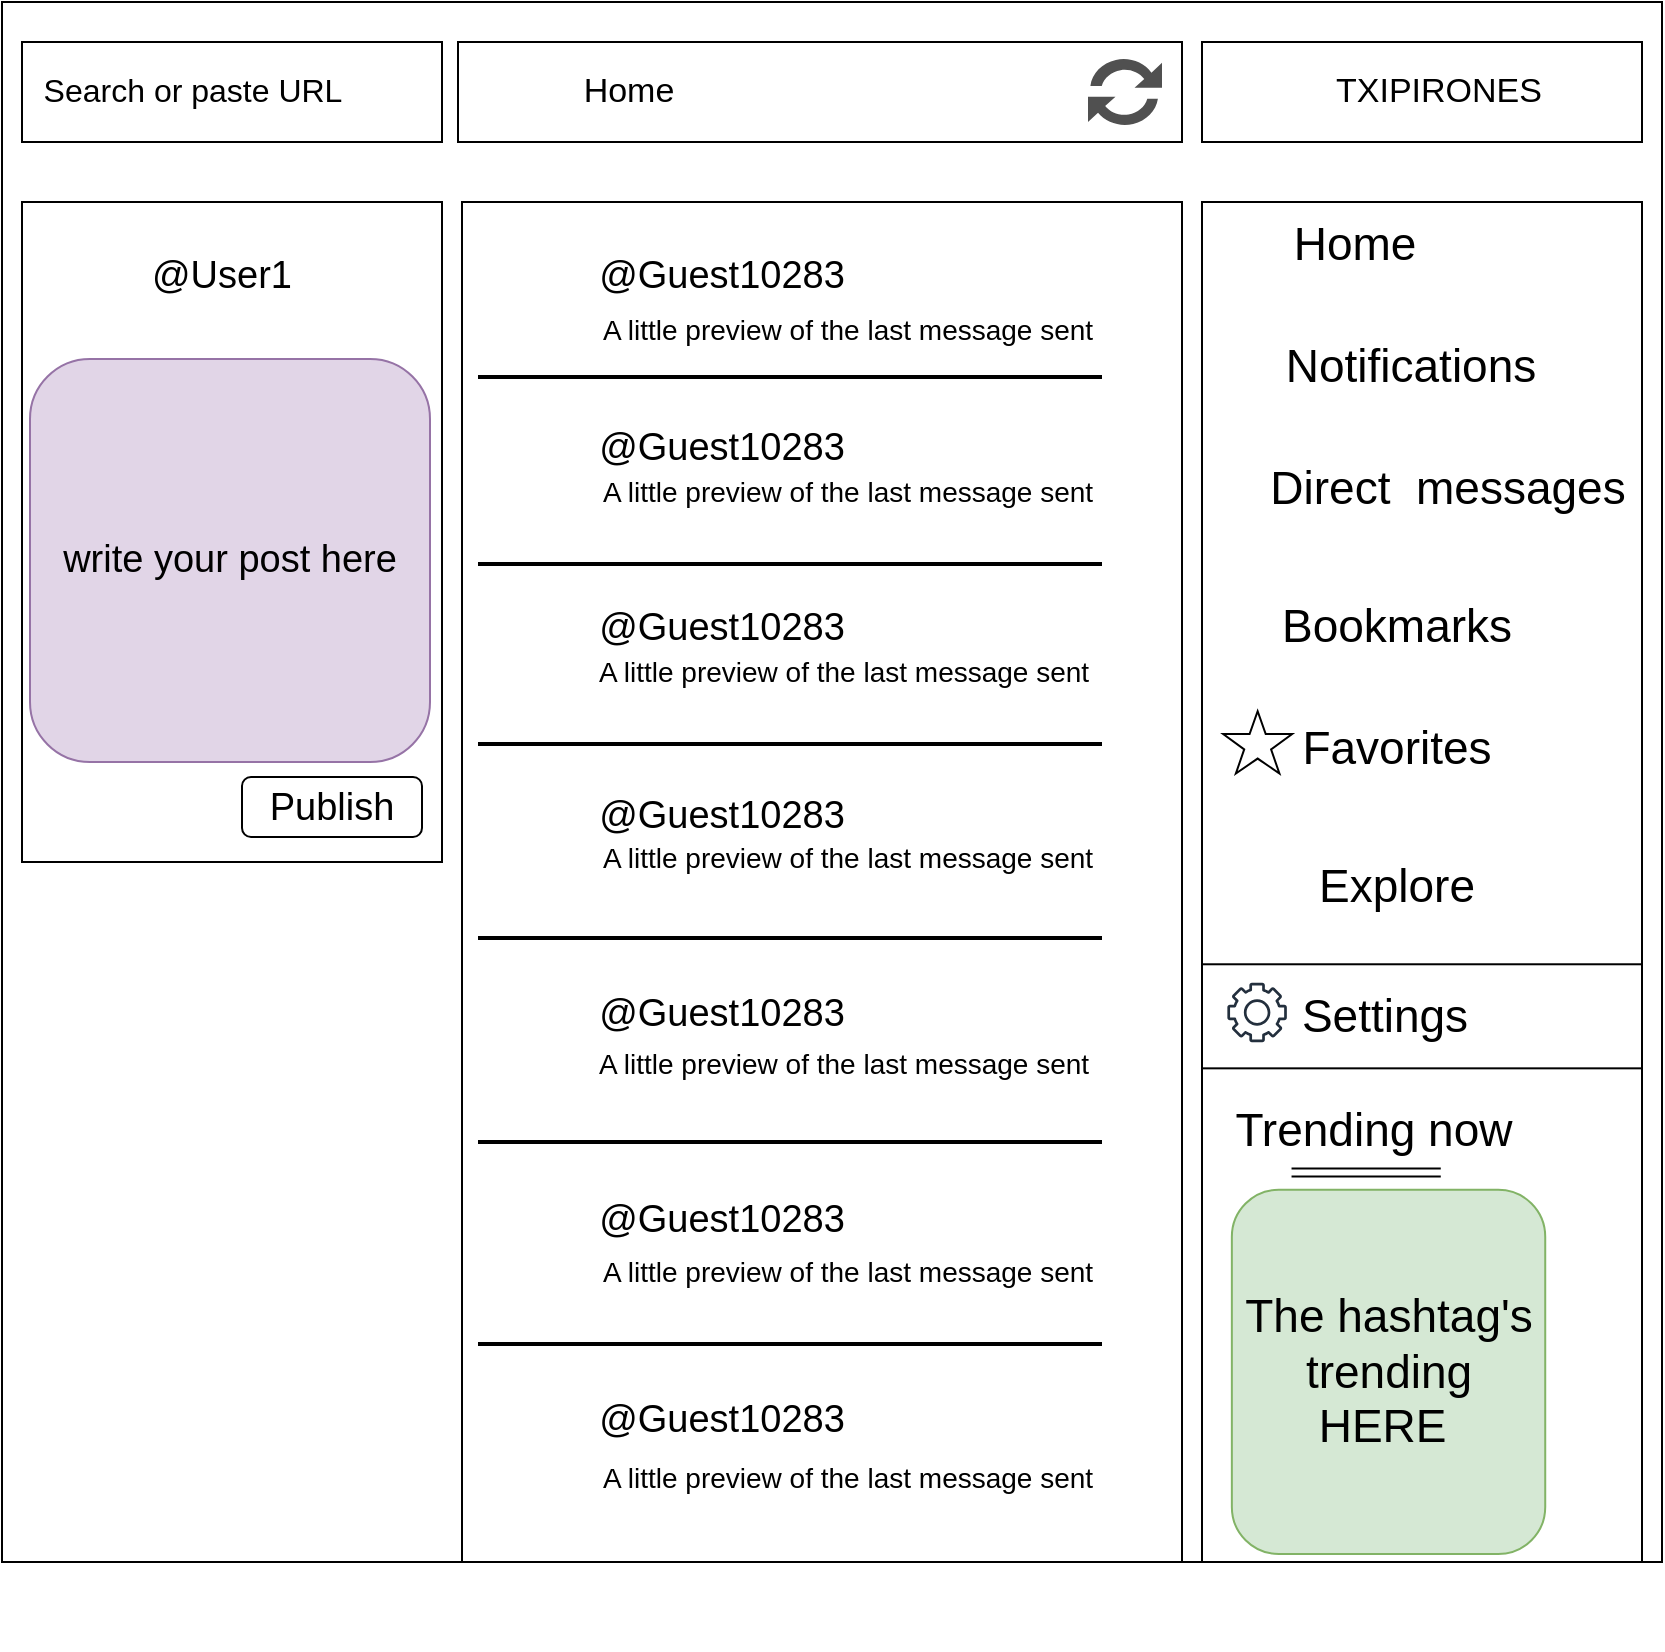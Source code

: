 <mxfile version="20.8.22" type="github">
  <diagram name="Página-1" id="4dHzZsptHQg3HBI9nLZd">
    <mxGraphModel dx="993" dy="578" grid="1" gridSize="10" guides="1" tooltips="1" connect="1" arrows="1" fold="1" page="1" pageScale="1" pageWidth="826" pageHeight="1169" math="0" shadow="0">
      <root>
        <mxCell id="0" />
        <mxCell id="1" parent="0" />
        <mxCell id="grURZ6qr8ntuf9e2Mi8L-34" value="" style="rounded=0;whiteSpace=wrap;html=1;fontSize=20;" vertex="1" parent="1">
          <mxGeometry y="30" width="830" height="780" as="geometry" />
        </mxCell>
        <mxCell id="grURZ6qr8ntuf9e2Mi8L-33" value="" style="rounded=0;whiteSpace=wrap;html=1;fontSize=20;" vertex="1" parent="1">
          <mxGeometry x="230" y="130" width="360" height="680" as="geometry" />
        </mxCell>
        <mxCell id="grURZ6qr8ntuf9e2Mi8L-32" value="" style="rounded=0;whiteSpace=wrap;html=1;fontSize=20;" vertex="1" parent="1">
          <mxGeometry x="10" y="130" width="210" height="330" as="geometry" />
        </mxCell>
        <mxCell id="f9uXbdRx_iF1wwkuBuDu-3" value="" style="rounded=0;whiteSpace=wrap;html=1;" parent="1" vertex="1">
          <mxGeometry x="10" y="50" width="210" height="50" as="geometry" />
        </mxCell>
        <mxCell id="f9uXbdRx_iF1wwkuBuDu-4" value="" style="rounded=0;whiteSpace=wrap;html=1;" parent="1" vertex="1">
          <mxGeometry x="228" y="50" width="362" height="50" as="geometry" />
        </mxCell>
        <mxCell id="f9uXbdRx_iF1wwkuBuDu-5" value="" style="rounded=0;whiteSpace=wrap;html=1;" parent="1" vertex="1">
          <mxGeometry x="600" y="50" width="220" height="50" as="geometry" />
        </mxCell>
        <mxCell id="f9uXbdRx_iF1wwkuBuDu-6" value="" style="shape=image;html=1;verticalAlign=top;verticalLabelPosition=bottom;labelBackgroundColor=#ffffff;imageAspect=0;aspect=fixed;image=https://cdn1.iconfinder.com/data/icons/sea-24/32/Artboard_10sea-128.png" parent="1" vertex="1">
          <mxGeometry x="611" y="55" width="40" height="40" as="geometry" />
        </mxCell>
        <mxCell id="f9uXbdRx_iF1wwkuBuDu-7" value="&lt;font style=&quot;font-size: 17px;&quot;&gt;TXIPIRONES&lt;/font&gt;" style="text;html=1;align=center;verticalAlign=middle;resizable=0;points=[];autosize=1;strokeColor=none;fillColor=none;" parent="1" vertex="1">
          <mxGeometry x="653" y="60" width="130" height="30" as="geometry" />
        </mxCell>
        <mxCell id="f9uXbdRx_iF1wwkuBuDu-8" value="&lt;font style=&quot;font-size: 16px;&quot;&gt;Search or paste URL&lt;/font&gt;" style="text;html=1;align=center;verticalAlign=middle;resizable=0;points=[];autosize=1;strokeColor=none;fillColor=none;fontSize=17;" parent="1" vertex="1">
          <mxGeometry x="10" y="60" width="170" height="30" as="geometry" />
        </mxCell>
        <mxCell id="f9uXbdRx_iF1wwkuBuDu-9" value="" style="shape=image;html=1;verticalAlign=top;verticalLabelPosition=bottom;labelBackgroundColor=#ffffff;imageAspect=0;aspect=fixed;image=https://cdn4.iconfinder.com/data/icons/evil-icons-user-interface/64/magnifier-128.png;fontSize=16;imageBackground=none;imageBorder=none;" parent="1" vertex="1">
          <mxGeometry x="175" y="55" width="39" height="39" as="geometry" />
        </mxCell>
        <mxCell id="f9uXbdRx_iF1wwkuBuDu-10" value="&lt;font style=&quot;font-size: 17px;&quot;&gt;Home&lt;/font&gt;" style="text;html=1;align=center;verticalAlign=middle;resizable=0;points=[];autosize=1;strokeColor=none;fillColor=none;fontSize=16;" parent="1" vertex="1">
          <mxGeometry x="278" y="59.5" width="70" height="30" as="geometry" />
        </mxCell>
        <mxCell id="f9uXbdRx_iF1wwkuBuDu-11" value="" style="sketch=0;pointerEvents=1;shadow=0;dashed=0;html=1;strokeColor=none;labelPosition=center;verticalLabelPosition=bottom;verticalAlign=top;align=center;fillColor=#505050;shape=mxgraph.mscae.intune.update;fontFamily=Helvetica;fontSize=23;" parent="1" vertex="1">
          <mxGeometry x="543" y="57.5" width="37" height="35" as="geometry" />
        </mxCell>
        <mxCell id="f9uXbdRx_iF1wwkuBuDu-13" value="" style="shape=image;html=1;verticalAlign=top;verticalLabelPosition=bottom;labelBackgroundColor=#ffffff;imageAspect=0;aspect=fixed;image=https://cdn1.iconfinder.com/data/icons/sea-24/32/Artboard_26sea-128.png;fontSize=23;" parent="1" vertex="1">
          <mxGeometry x="238" y="51" width="48" height="48" as="geometry" />
        </mxCell>
        <mxCell id="f9uXbdRx_iF1wwkuBuDu-14" value="&lt;font style=&quot;font-size: 19px;&quot;&gt;@User1&lt;/font&gt;" style="text;html=1;strokeColor=none;fillColor=none;align=center;verticalAlign=middle;whiteSpace=wrap;rounded=0;fontSize=23;fontFamily=Helvetica;" parent="1" vertex="1">
          <mxGeometry x="80" y="150" width="60" height="30" as="geometry" />
        </mxCell>
        <mxCell id="f9uXbdRx_iF1wwkuBuDu-15" value="" style="shape=image;html=1;verticalAlign=top;verticalLabelPosition=bottom;labelBackgroundColor=#ffffff;imageAspect=0;aspect=fixed;image=https://cdn1.iconfinder.com/data/icons/ui-essential-17/32/UI_Essential_Outline_1_essential-app-ui-avatar-profile-user-account-128.png;fontFamily=Helvetica;fontSize=23;" parent="1" vertex="1">
          <mxGeometry x="20" y="150" width="50" height="50" as="geometry" />
        </mxCell>
        <mxCell id="f9uXbdRx_iF1wwkuBuDu-16" value="write your post here" style="rounded=1;whiteSpace=wrap;html=1;fontFamily=Helvetica;fontSize=19;fillColor=#e1d5e7;strokeColor=#9673a6;" parent="1" vertex="1">
          <mxGeometry x="14" y="208.5" width="200" height="201.5" as="geometry" />
        </mxCell>
        <mxCell id="f9uXbdRx_iF1wwkuBuDu-17" value="Publish" style="rounded=1;whiteSpace=wrap;html=1;fontFamily=Helvetica;fontSize=19;" parent="1" vertex="1">
          <mxGeometry x="120" y="417.5" width="90" height="30" as="geometry" />
        </mxCell>
        <mxCell id="f9uXbdRx_iF1wwkuBuDu-39" value="" style="group" parent="1" vertex="1" connectable="0">
          <mxGeometry x="535" y="130" width="285" height="724.0" as="geometry" />
        </mxCell>
        <mxCell id="f9uXbdRx_iF1wwkuBuDu-40" value="" style="group" parent="f9uXbdRx_iF1wwkuBuDu-39" vertex="1" connectable="0">
          <mxGeometry x="65" width="220" height="680" as="geometry" />
        </mxCell>
        <mxCell id="grURZ6qr8ntuf9e2Mi8L-31" value="" style="rounded=0;whiteSpace=wrap;html=1;fontSize=20;" vertex="1" parent="f9uXbdRx_iF1wwkuBuDu-40">
          <mxGeometry width="220" height="680" as="geometry" />
        </mxCell>
        <mxCell id="f9uXbdRx_iF1wwkuBuDu-20" value="Home" style="text;html=1;strokeColor=none;fillColor=none;align=center;verticalAlign=middle;whiteSpace=wrap;rounded=0;fontSize=23;fontFamily=Helvetica;" parent="f9uXbdRx_iF1wwkuBuDu-40" vertex="1">
          <mxGeometry x="54.469" y="7.371" width="44.769" height="26.884" as="geometry" />
        </mxCell>
        <mxCell id="f9uXbdRx_iF1wwkuBuDu-21" value="" style="shape=image;html=1;verticalAlign=top;verticalLabelPosition=bottom;labelBackgroundColor=#ffffff;imageAspect=0;aspect=fixed;image=https://cdn1.iconfinder.com/data/icons/sea-24/32/Artboard_26sea-128.png;fontSize=23;" parent="f9uXbdRx_iF1wwkuBuDu-40" vertex="1">
          <mxGeometry x="7.648" y="7.37" width="29.739" height="29.739" as="geometry" />
        </mxCell>
        <mxCell id="f9uXbdRx_iF1wwkuBuDu-22" value="Notifications" style="text;html=1;strokeColor=none;fillColor=none;align=center;verticalAlign=middle;whiteSpace=wrap;rounded=0;fontSize=23;fontFamily=Helvetica;" parent="f9uXbdRx_iF1wwkuBuDu-40" vertex="1">
          <mxGeometry x="82.077" y="68.944" width="44.769" height="26.017" as="geometry" />
        </mxCell>
        <mxCell id="f9uXbdRx_iF1wwkuBuDu-23" value="" style="shape=image;html=1;verticalAlign=top;verticalLabelPosition=bottom;labelBackgroundColor=#ffffff;imageAspect=0;aspect=fixed;image=https://cdn4.iconfinder.com/data/icons/ionicons/512/icon-ios7-bell-128.png;fontFamily=Helvetica;fontSize=23;" parent="f9uXbdRx_iF1wwkuBuDu-40" vertex="1">
          <mxGeometry x="3.931" y="63.37" width="37.174" height="37.174" as="geometry" />
        </mxCell>
        <mxCell id="f9uXbdRx_iF1wwkuBuDu-24" value="Direct&amp;nbsp; messages" style="text;html=1;strokeColor=none;fillColor=none;align=center;verticalAlign=middle;whiteSpace=wrap;rounded=0;fontSize=23;fontFamily=Helvetica;" parent="f9uXbdRx_iF1wwkuBuDu-40" vertex="1">
          <mxGeometry x="33" y="129.65" width="180" height="26.02" as="geometry" />
        </mxCell>
        <mxCell id="f9uXbdRx_iF1wwkuBuDu-25" value="" style="shape=image;html=1;verticalAlign=top;verticalLabelPosition=bottom;labelBackgroundColor=#ffffff;imageAspect=0;aspect=fixed;image=https://cdn4.iconfinder.com/data/icons/ionicons/512/icon-at-128.png;fontFamily=Helvetica;fontSize=23;" parent="f9uXbdRx_iF1wwkuBuDu-40" vertex="1">
          <mxGeometry x="4.13" y="126.03" width="33.26" height="33.26" as="geometry" />
        </mxCell>
        <mxCell id="f9uXbdRx_iF1wwkuBuDu-26" value="Bookmarks" style="text;html=1;strokeColor=none;fillColor=none;align=center;verticalAlign=middle;whiteSpace=wrap;rounded=0;fontSize=23;fontFamily=Helvetica;" parent="f9uXbdRx_iF1wwkuBuDu-40" vertex="1">
          <mxGeometry x="74.615" y="199.028" width="44.769" height="26.017" as="geometry" />
        </mxCell>
        <mxCell id="f9uXbdRx_iF1wwkuBuDu-27" value="Favorites" style="text;html=1;strokeColor=none;fillColor=none;align=center;verticalAlign=middle;whiteSpace=wrap;rounded=0;fontSize=23;fontFamily=Helvetica;" parent="f9uXbdRx_iF1wwkuBuDu-40" vertex="1">
          <mxGeometry x="74.615" y="259.733" width="44.769" height="26.017" as="geometry" />
        </mxCell>
        <mxCell id="f9uXbdRx_iF1wwkuBuDu-28" value="" style="verticalLabelPosition=bottom;verticalAlign=top;html=1;shape=mxgraph.basic.star;fontFamily=Helvetica;fontSize=23;" parent="f9uXbdRx_iF1wwkuBuDu-40" vertex="1">
          <mxGeometry x="10.59" y="254.64" width="34.47" height="31.11" as="geometry" />
        </mxCell>
        <mxCell id="f9uXbdRx_iF1wwkuBuDu-29" value="" style="shape=image;html=1;verticalAlign=top;verticalLabelPosition=bottom;labelBackgroundColor=#ffffff;imageAspect=0;aspect=fixed;image=https://cdn1.iconfinder.com/data/icons/material-core/18/bookmark-outline-128.png;fontFamily=Helvetica;fontSize=23;" parent="f9uXbdRx_iF1wwkuBuDu-40" vertex="1">
          <mxGeometry x="7.815" y="195.771" width="32.527" height="32.527" as="geometry" />
        </mxCell>
        <mxCell id="f9uXbdRx_iF1wwkuBuDu-30" value="Explore" style="text;html=1;strokeColor=none;fillColor=none;align=center;verticalAlign=middle;whiteSpace=wrap;rounded=0;fontSize=23;fontFamily=Helvetica;" parent="f9uXbdRx_iF1wwkuBuDu-40" vertex="1">
          <mxGeometry x="74.615" y="329.111" width="44.769" height="26.017" as="geometry" />
        </mxCell>
        <mxCell id="f9uXbdRx_iF1wwkuBuDu-31" value="" style="shape=image;html=1;verticalAlign=top;verticalLabelPosition=bottom;labelBackgroundColor=#ffffff;imageAspect=0;aspect=fixed;image=https://cdn0.iconfinder.com/data/icons/heroicons-ui/24/icon-hashtag-128.png;fontFamily=Helvetica;fontSize=23;" parent="f9uXbdRx_iF1wwkuBuDu-40" vertex="1">
          <mxGeometry x="5.969" y="307.43" width="49.565" height="49.565" as="geometry" />
        </mxCell>
        <mxCell id="f9uXbdRx_iF1wwkuBuDu-32" value="" style="rounded=0;whiteSpace=wrap;html=1;fontFamily=Helvetica;fontSize=23;" parent="f9uXbdRx_iF1wwkuBuDu-40" vertex="1">
          <mxGeometry y="381.14" width="220" height="52.03" as="geometry" />
        </mxCell>
        <mxCell id="f9uXbdRx_iF1wwkuBuDu-33" value="Settings" style="text;html=1;strokeColor=none;fillColor=none;align=center;verticalAlign=middle;whiteSpace=wrap;rounded=0;fontSize=23;fontFamily=Helvetica;" parent="f9uXbdRx_iF1wwkuBuDu-40" vertex="1">
          <mxGeometry x="68.662" y="394.153" width="44.769" height="26.017" as="geometry" />
        </mxCell>
        <mxCell id="f9uXbdRx_iF1wwkuBuDu-34" value="" style="sketch=0;outlineConnect=0;fontColor=#232F3E;gradientColor=none;fillColor=#232F3D;strokeColor=none;dashed=0;verticalLabelPosition=bottom;verticalAlign=top;align=center;html=1;fontSize=12;fontStyle=0;aspect=fixed;pointerEvents=1;shape=mxgraph.aws4.gear;fontFamily=Helvetica;" parent="f9uXbdRx_iF1wwkuBuDu-40" vertex="1">
          <mxGeometry x="12.685" y="390.348" width="29.739" height="29.739" as="geometry" />
        </mxCell>
        <mxCell id="f9uXbdRx_iF1wwkuBuDu-36" value="Trending now" style="text;html=1;strokeColor=none;fillColor=none;align=center;verticalAlign=middle;whiteSpace=wrap;rounded=0;fontSize=23;fontFamily=Helvetica;" parent="f9uXbdRx_iF1wwkuBuDu-40" vertex="1">
          <mxGeometry x="14.923" y="450.522" width="141.769" height="26.017" as="geometry" />
        </mxCell>
        <mxCell id="f9uXbdRx_iF1wwkuBuDu-37" value="" style="shape=link;html=1;rounded=0;fontFamily=Helvetica;fontSize=23;" parent="f9uXbdRx_iF1wwkuBuDu-40" edge="1">
          <mxGeometry width="100" relative="1" as="geometry">
            <mxPoint x="44.769" y="485.211" as="sourcePoint" />
            <mxPoint x="119.385" y="485.211" as="targetPoint" />
          </mxGeometry>
        </mxCell>
        <mxCell id="f9uXbdRx_iF1wwkuBuDu-38" value="The hashtag&#39;s trending HERE&amp;nbsp;" style="rounded=1;whiteSpace=wrap;html=1;fontFamily=Helvetica;fontSize=23;fillColor=#d5e8d4;strokeColor=#82b366;" parent="f9uXbdRx_iF1wwkuBuDu-40" vertex="1">
          <mxGeometry x="14.923" y="493.883" width="156.692" height="182.117" as="geometry" />
        </mxCell>
        <mxCell id="grURZ6qr8ntuf9e2Mi8L-1" value="" style="shape=image;html=1;verticalAlign=top;verticalLabelPosition=bottom;labelBackgroundColor=#ffffff;imageAspect=0;aspect=fixed;image=https://cdn1.iconfinder.com/data/icons/ui-essential-17/32/UI_Essential_Outline_1_essential-app-ui-avatar-profile-user-account-128.png;fontFamily=Helvetica;fontSize=23;" vertex="1" parent="1">
          <mxGeometry x="238" y="150" width="50" height="50" as="geometry" />
        </mxCell>
        <mxCell id="grURZ6qr8ntuf9e2Mi8L-2" value="&lt;font style=&quot;font-size: 19px;&quot;&gt;@Guest10283&lt;/font&gt;" style="text;html=1;strokeColor=none;fillColor=none;align=center;verticalAlign=middle;whiteSpace=wrap;rounded=0;fontSize=23;fontFamily=Helvetica;" vertex="1" parent="1">
          <mxGeometry x="330" y="150" width="60" height="30" as="geometry" />
        </mxCell>
        <mxCell id="grURZ6qr8ntuf9e2Mi8L-3" value="&lt;font style=&quot;font-size: 14px;&quot;&gt;A little preview of the last message sent&lt;/font&gt;" style="text;html=1;strokeColor=none;fillColor=none;align=center;verticalAlign=middle;whiteSpace=wrap;rounded=0;fontSize=14;fontFamily=Helvetica;" vertex="1" parent="1">
          <mxGeometry x="288" y="178.5" width="270" height="30" as="geometry" />
        </mxCell>
        <mxCell id="grURZ6qr8ntuf9e2Mi8L-4" value="" style="shape=image;html=1;verticalAlign=top;verticalLabelPosition=bottom;labelBackgroundColor=#ffffff;imageAspect=0;aspect=fixed;image=https://cdn1.iconfinder.com/data/icons/ui-essential-17/32/UI_Essential_Outline_1_essential-app-ui-avatar-profile-user-account-128.png;fontFamily=Helvetica;fontSize=23;" vertex="1" parent="1">
          <mxGeometry x="238" y="236" width="50" height="50" as="geometry" />
        </mxCell>
        <mxCell id="grURZ6qr8ntuf9e2Mi8L-5" value="&lt;font style=&quot;font-size: 19px;&quot;&gt;@Guest10283&lt;/font&gt;" style="text;html=1;strokeColor=none;fillColor=none;align=center;verticalAlign=middle;whiteSpace=wrap;rounded=0;fontSize=23;fontFamily=Helvetica;" vertex="1" parent="1">
          <mxGeometry x="330" y="236" width="60" height="30" as="geometry" />
        </mxCell>
        <mxCell id="grURZ6qr8ntuf9e2Mi8L-6" value="" style="shape=image;html=1;verticalAlign=top;verticalLabelPosition=bottom;labelBackgroundColor=#ffffff;imageAspect=0;aspect=fixed;image=https://cdn1.iconfinder.com/data/icons/ui-essential-17/32/UI_Essential_Outline_1_essential-app-ui-avatar-profile-user-account-128.png;fontFamily=Helvetica;fontSize=23;" vertex="1" parent="1">
          <mxGeometry x="238" y="326" width="50" height="50" as="geometry" />
        </mxCell>
        <mxCell id="grURZ6qr8ntuf9e2Mi8L-7" value="&lt;font style=&quot;font-size: 19px;&quot;&gt;@Guest10283&lt;/font&gt;" style="text;html=1;strokeColor=none;fillColor=none;align=center;verticalAlign=middle;whiteSpace=wrap;rounded=0;fontSize=23;fontFamily=Helvetica;" vertex="1" parent="1">
          <mxGeometry x="330" y="326" width="60" height="30" as="geometry" />
        </mxCell>
        <mxCell id="grURZ6qr8ntuf9e2Mi8L-8" value="" style="shape=image;html=1;verticalAlign=top;verticalLabelPosition=bottom;labelBackgroundColor=#ffffff;imageAspect=0;aspect=fixed;image=https://cdn1.iconfinder.com/data/icons/ui-essential-17/32/UI_Essential_Outline_1_essential-app-ui-avatar-profile-user-account-128.png;fontFamily=Helvetica;fontSize=23;" vertex="1" parent="1">
          <mxGeometry x="238" y="420" width="50" height="50" as="geometry" />
        </mxCell>
        <mxCell id="grURZ6qr8ntuf9e2Mi8L-9" value="&lt;font style=&quot;font-size: 19px;&quot;&gt;@Guest10283&lt;/font&gt;" style="text;html=1;strokeColor=none;fillColor=none;align=center;verticalAlign=middle;whiteSpace=wrap;rounded=0;fontSize=23;fontFamily=Helvetica;" vertex="1" parent="1">
          <mxGeometry x="330" y="420" width="60" height="30" as="geometry" />
        </mxCell>
        <mxCell id="grURZ6qr8ntuf9e2Mi8L-12" value="" style="shape=image;html=1;verticalAlign=top;verticalLabelPosition=bottom;labelBackgroundColor=#ffffff;imageAspect=0;aspect=fixed;image=https://cdn1.iconfinder.com/data/icons/ui-essential-17/32/UI_Essential_Outline_1_essential-app-ui-avatar-profile-user-account-128.png;fontFamily=Helvetica;fontSize=23;" vertex="1" parent="1">
          <mxGeometry x="238" y="519" width="50" height="50" as="geometry" />
        </mxCell>
        <mxCell id="grURZ6qr8ntuf9e2Mi8L-13" value="&lt;font style=&quot;font-size: 19px;&quot;&gt;@Guest10283&lt;/font&gt;" style="text;html=1;strokeColor=none;fillColor=none;align=center;verticalAlign=middle;whiteSpace=wrap;rounded=0;fontSize=23;fontFamily=Helvetica;" vertex="1" parent="1">
          <mxGeometry x="330" y="519" width="60" height="30" as="geometry" />
        </mxCell>
        <mxCell id="grURZ6qr8ntuf9e2Mi8L-14" value="" style="shape=image;html=1;verticalAlign=top;verticalLabelPosition=bottom;labelBackgroundColor=#ffffff;imageAspect=0;aspect=fixed;image=https://cdn1.iconfinder.com/data/icons/ui-essential-17/32/UI_Essential_Outline_1_essential-app-ui-avatar-profile-user-account-128.png;fontFamily=Helvetica;fontSize=23;" vertex="1" parent="1">
          <mxGeometry x="238" y="622" width="50" height="50" as="geometry" />
        </mxCell>
        <mxCell id="grURZ6qr8ntuf9e2Mi8L-15" value="&lt;font style=&quot;font-size: 19px;&quot;&gt;@Guest10283&lt;/font&gt;" style="text;html=1;strokeColor=none;fillColor=none;align=center;verticalAlign=middle;whiteSpace=wrap;rounded=0;fontSize=23;fontFamily=Helvetica;" vertex="1" parent="1">
          <mxGeometry x="330" y="622" width="60" height="30" as="geometry" />
        </mxCell>
        <mxCell id="grURZ6qr8ntuf9e2Mi8L-16" value="" style="shape=image;html=1;verticalAlign=top;verticalLabelPosition=bottom;labelBackgroundColor=#ffffff;imageAspect=0;aspect=fixed;image=https://cdn1.iconfinder.com/data/icons/ui-essential-17/32/UI_Essential_Outline_1_essential-app-ui-avatar-profile-user-account-128.png;fontFamily=Helvetica;fontSize=23;" vertex="1" parent="1">
          <mxGeometry x="238" y="722" width="50" height="50" as="geometry" />
        </mxCell>
        <mxCell id="grURZ6qr8ntuf9e2Mi8L-17" value="&lt;font style=&quot;font-size: 19px;&quot;&gt;@Guest10283&lt;/font&gt;" style="text;html=1;strokeColor=none;fillColor=none;align=center;verticalAlign=middle;whiteSpace=wrap;rounded=0;fontSize=23;fontFamily=Helvetica;" vertex="1" parent="1">
          <mxGeometry x="330" y="722" width="60" height="30" as="geometry" />
        </mxCell>
        <mxCell id="grURZ6qr8ntuf9e2Mi8L-18" value="&lt;font style=&quot;font-size: 14px;&quot;&gt;A little preview of the last message sent&lt;/font&gt;" style="text;html=1;strokeColor=none;fillColor=none;align=center;verticalAlign=middle;whiteSpace=wrap;rounded=0;fontSize=14;fontFamily=Helvetica;" vertex="1" parent="1">
          <mxGeometry x="288" y="260" width="270" height="30" as="geometry" />
        </mxCell>
        <mxCell id="grURZ6qr8ntuf9e2Mi8L-19" value="&lt;font style=&quot;font-size: 14px;&quot;&gt;A little preview of the last message sent&lt;/font&gt;" style="text;html=1;strokeColor=none;fillColor=none;align=center;verticalAlign=middle;whiteSpace=wrap;rounded=0;fontSize=14;fontFamily=Helvetica;" vertex="1" parent="1">
          <mxGeometry x="286" y="350" width="270" height="30" as="geometry" />
        </mxCell>
        <mxCell id="grURZ6qr8ntuf9e2Mi8L-20" value="&lt;font style=&quot;font-size: 14px;&quot;&gt;A little preview of the last message sent&lt;/font&gt;" style="text;html=1;strokeColor=none;fillColor=none;align=center;verticalAlign=middle;whiteSpace=wrap;rounded=0;fontSize=14;fontFamily=Helvetica;" vertex="1" parent="1">
          <mxGeometry x="288" y="443" width="270" height="30" as="geometry" />
        </mxCell>
        <mxCell id="grURZ6qr8ntuf9e2Mi8L-21" value="&lt;font style=&quot;font-size: 14px;&quot;&gt;A little preview of the last message sent&lt;/font&gt;" style="text;html=1;strokeColor=none;fillColor=none;align=center;verticalAlign=middle;whiteSpace=wrap;rounded=0;fontSize=14;fontFamily=Helvetica;" vertex="1" parent="1">
          <mxGeometry x="286" y="546" width="270" height="30" as="geometry" />
        </mxCell>
        <mxCell id="grURZ6qr8ntuf9e2Mi8L-22" value="&lt;font style=&quot;font-size: 14px;&quot;&gt;A little preview of the last message sent&lt;/font&gt;" style="text;html=1;strokeColor=none;fillColor=none;align=center;verticalAlign=middle;whiteSpace=wrap;rounded=0;fontSize=14;fontFamily=Helvetica;" vertex="1" parent="1">
          <mxGeometry x="288" y="650" width="270" height="30" as="geometry" />
        </mxCell>
        <mxCell id="grURZ6qr8ntuf9e2Mi8L-23" value="&lt;font style=&quot;font-size: 14px;&quot;&gt;A little preview of the last message sent&lt;/font&gt;" style="text;html=1;strokeColor=none;fillColor=none;align=center;verticalAlign=middle;whiteSpace=wrap;rounded=0;fontSize=14;fontFamily=Helvetica;" vertex="1" parent="1">
          <mxGeometry x="288" y="753" width="270" height="30" as="geometry" />
        </mxCell>
        <mxCell id="grURZ6qr8ntuf9e2Mi8L-25" value="" style="line;strokeWidth=2;html=1;fontFamily=Helvetica;fontSize=20;" vertex="1" parent="1">
          <mxGeometry x="238" y="212.5" width="312" height="10" as="geometry" />
        </mxCell>
        <mxCell id="grURZ6qr8ntuf9e2Mi8L-26" value="" style="line;strokeWidth=2;html=1;fontFamily=Helvetica;fontSize=20;" vertex="1" parent="1">
          <mxGeometry x="238" y="306" width="312" height="10" as="geometry" />
        </mxCell>
        <mxCell id="grURZ6qr8ntuf9e2Mi8L-27" value="" style="line;strokeWidth=2;html=1;fontFamily=Helvetica;fontSize=20;" vertex="1" parent="1">
          <mxGeometry x="238" y="396" width="312" height="10" as="geometry" />
        </mxCell>
        <mxCell id="grURZ6qr8ntuf9e2Mi8L-28" value="" style="line;strokeWidth=2;html=1;fontFamily=Helvetica;fontSize=20;" vertex="1" parent="1">
          <mxGeometry x="238" y="493" width="312" height="10" as="geometry" />
        </mxCell>
        <mxCell id="grURZ6qr8ntuf9e2Mi8L-29" value="" style="line;strokeWidth=2;html=1;fontFamily=Helvetica;fontSize=20;" vertex="1" parent="1">
          <mxGeometry x="238" y="595" width="312" height="10" as="geometry" />
        </mxCell>
        <mxCell id="grURZ6qr8ntuf9e2Mi8L-30" value="" style="line;strokeWidth=2;html=1;fontFamily=Helvetica;fontSize=20;" vertex="1" parent="1">
          <mxGeometry x="238" y="696" width="312" height="10" as="geometry" />
        </mxCell>
      </root>
    </mxGraphModel>
  </diagram>
</mxfile>
